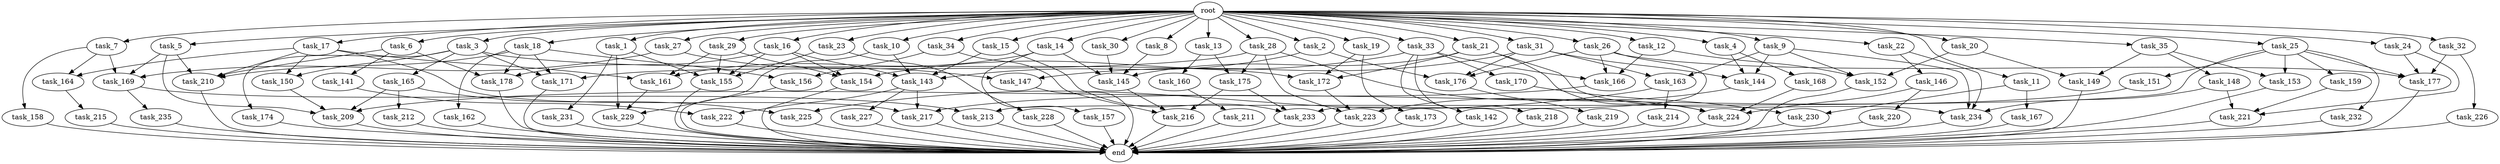 digraph G {
  root [size="0.000000"];
  task_1 [size="10.240000"];
  task_2 [size="10.240000"];
  task_3 [size="10.240000"];
  task_4 [size="10.240000"];
  task_5 [size="10.240000"];
  task_6 [size="10.240000"];
  task_7 [size="10.240000"];
  task_8 [size="10.240000"];
  task_9 [size="10.240000"];
  task_10 [size="10.240000"];
  task_11 [size="10.240000"];
  task_12 [size="10.240000"];
  task_13 [size="10.240000"];
  task_14 [size="10.240000"];
  task_15 [size="10.240000"];
  task_16 [size="10.240000"];
  task_17 [size="10.240000"];
  task_18 [size="10.240000"];
  task_19 [size="10.240000"];
  task_20 [size="10.240000"];
  task_21 [size="10.240000"];
  task_22 [size="10.240000"];
  task_23 [size="10.240000"];
  task_24 [size="10.240000"];
  task_25 [size="10.240000"];
  task_26 [size="10.240000"];
  task_27 [size="10.240000"];
  task_28 [size="10.240000"];
  task_29 [size="10.240000"];
  task_30 [size="10.240000"];
  task_31 [size="10.240000"];
  task_32 [size="10.240000"];
  task_33 [size="10.240000"];
  task_34 [size="10.240000"];
  task_35 [size="10.240000"];
  task_141 [size="343597383.680000"];
  task_142 [size="2147483648.000000"];
  task_143 [size="8761733283.840000"];
  task_144 [size="7645041786.880000"];
  task_145 [size="14345190768.639999"];
  task_146 [size="5497558138.880000"];
  task_147 [size="11166914969.600000"];
  task_148 [size="2147483648.000000"];
  task_149 [size="7645041786.880000"];
  task_150 [size="7301444403.200000"];
  task_151 [size="6957847019.520000"];
  task_152 [size="12799002542.080000"];
  task_153 [size="9105330667.520000"];
  task_154 [size="2834678415.360000"];
  task_155 [size="2233382993.920000"];
  task_156 [size="8589934592.000000"];
  task_157 [size="2147483648.000000"];
  task_158 [size="343597383.680000"];
  task_159 [size="6957847019.520000"];
  task_160 [size="3092376453.120000"];
  task_161 [size="9448928051.200001"];
  task_162 [size="3092376453.120000"];
  task_163 [size="7301444403.200000"];
  task_164 [size="7301444403.200000"];
  task_165 [size="343597383.680000"];
  task_166 [size="9448928051.200001"];
  task_167 [size="5497558138.880000"];
  task_168 [size="343597383.680000"];
  task_169 [size="10050223472.639999"];
  task_170 [size="2147483648.000000"];
  task_171 [size="4810363371.520000"];
  task_172 [size="10393820856.320000"];
  task_173 [size="3092376453.120000"];
  task_174 [size="343597383.680000"];
  task_175 [size="4466765987.840000"];
  task_176 [size="12799002542.080000"];
  task_177 [size="20100446945.279999"];
  task_178 [size="3779571220.480000"];
  task_209 [size="12713103196.160000"];
  task_210 [size="15891378995.200001"];
  task_211 [size="8589934592.000000"];
  task_212 [size="5497558138.880000"];
  task_213 [size="12455405158.400000"];
  task_214 [size="343597383.680000"];
  task_215 [size="5497558138.880000"];
  task_216 [size="19413252177.920002"];
  task_217 [size="14259291422.720001"];
  task_218 [size="2147483648.000000"];
  task_219 [size="4209067950.080000"];
  task_220 [size="1374389534.720000"];
  task_221 [size="13915694039.040001"];
  task_222 [size="11166914969.600000"];
  task_223 [size="6957847019.520000"];
  task_224 [size="13915694039.040001"];
  task_225 [size="5841155522.560000"];
  task_226 [size="8589934592.000000"];
  task_227 [size="6957847019.520000"];
  task_228 [size="773094113.280000"];
  task_229 [size="3693671874.560000"];
  task_230 [size="6270652252.160000"];
  task_231 [size="773094113.280000"];
  task_232 [size="6957847019.520000"];
  task_233 [size="8074538516.480000"];
  task_234 [size="18296560680.959999"];
  task_235 [size="5497558138.880000"];
  end [size="0.000000"];

  root -> task_1 [size="1.000000"];
  root -> task_2 [size="1.000000"];
  root -> task_3 [size="1.000000"];
  root -> task_4 [size="1.000000"];
  root -> task_5 [size="1.000000"];
  root -> task_6 [size="1.000000"];
  root -> task_7 [size="1.000000"];
  root -> task_8 [size="1.000000"];
  root -> task_9 [size="1.000000"];
  root -> task_10 [size="1.000000"];
  root -> task_11 [size="1.000000"];
  root -> task_12 [size="1.000000"];
  root -> task_13 [size="1.000000"];
  root -> task_14 [size="1.000000"];
  root -> task_15 [size="1.000000"];
  root -> task_16 [size="1.000000"];
  root -> task_17 [size="1.000000"];
  root -> task_18 [size="1.000000"];
  root -> task_19 [size="1.000000"];
  root -> task_20 [size="1.000000"];
  root -> task_21 [size="1.000000"];
  root -> task_22 [size="1.000000"];
  root -> task_23 [size="1.000000"];
  root -> task_24 [size="1.000000"];
  root -> task_25 [size="1.000000"];
  root -> task_26 [size="1.000000"];
  root -> task_27 [size="1.000000"];
  root -> task_28 [size="1.000000"];
  root -> task_29 [size="1.000000"];
  root -> task_30 [size="1.000000"];
  root -> task_31 [size="1.000000"];
  root -> task_32 [size="1.000000"];
  root -> task_33 [size="1.000000"];
  root -> task_34 [size="1.000000"];
  root -> task_35 [size="1.000000"];
  task_1 -> task_155 [size="75497472.000000"];
  task_1 -> task_229 [size="75497472.000000"];
  task_1 -> task_231 [size="75497472.000000"];
  task_2 -> task_143 [size="536870912.000000"];
  task_2 -> task_176 [size="536870912.000000"];
  task_3 -> task_150 [size="33554432.000000"];
  task_3 -> task_165 [size="33554432.000000"];
  task_3 -> task_171 [size="33554432.000000"];
  task_3 -> task_172 [size="33554432.000000"];
  task_3 -> task_174 [size="33554432.000000"];
  task_4 -> task_144 [size="33554432.000000"];
  task_4 -> task_168 [size="33554432.000000"];
  task_5 -> task_169 [size="536870912.000000"];
  task_5 -> task_209 [size="536870912.000000"];
  task_5 -> task_210 [size="536870912.000000"];
  task_6 -> task_141 [size="33554432.000000"];
  task_6 -> task_178 [size="33554432.000000"];
  task_6 -> task_210 [size="33554432.000000"];
  task_7 -> task_158 [size="33554432.000000"];
  task_7 -> task_164 [size="33554432.000000"];
  task_7 -> task_169 [size="33554432.000000"];
  task_8 -> task_145 [size="301989888.000000"];
  task_9 -> task_144 [size="33554432.000000"];
  task_9 -> task_152 [size="33554432.000000"];
  task_9 -> task_163 [size="33554432.000000"];
  task_9 -> task_234 [size="33554432.000000"];
  task_10 -> task_143 [size="209715200.000000"];
  task_10 -> task_229 [size="209715200.000000"];
  task_11 -> task_167 [size="536870912.000000"];
  task_11 -> task_230 [size="536870912.000000"];
  task_12 -> task_152 [size="679477248.000000"];
  task_12 -> task_166 [size="679477248.000000"];
  task_13 -> task_160 [size="301989888.000000"];
  task_13 -> task_175 [size="301989888.000000"];
  task_14 -> task_145 [size="209715200.000000"];
  task_14 -> task_157 [size="209715200.000000"];
  task_14 -> task_161 [size="209715200.000000"];
  task_15 -> task_143 [size="75497472.000000"];
  task_15 -> task_233 [size="75497472.000000"];
  task_16 -> task_143 [size="33554432.000000"];
  task_16 -> task_154 [size="33554432.000000"];
  task_16 -> task_155 [size="33554432.000000"];
  task_16 -> task_178 [size="33554432.000000"];
  task_17 -> task_150 [size="679477248.000000"];
  task_17 -> task_161 [size="679477248.000000"];
  task_17 -> task_164 [size="679477248.000000"];
  task_17 -> task_210 [size="679477248.000000"];
  task_17 -> task_217 [size="679477248.000000"];
  task_18 -> task_156 [size="301989888.000000"];
  task_18 -> task_162 [size="301989888.000000"];
  task_18 -> task_171 [size="301989888.000000"];
  task_18 -> task_178 [size="301989888.000000"];
  task_18 -> task_210 [size="301989888.000000"];
  task_19 -> task_172 [size="301989888.000000"];
  task_19 -> task_173 [size="301989888.000000"];
  task_20 -> task_149 [size="536870912.000000"];
  task_20 -> task_152 [size="536870912.000000"];
  task_21 -> task_145 [size="679477248.000000"];
  task_21 -> task_172 [size="679477248.000000"];
  task_21 -> task_224 [size="679477248.000000"];
  task_21 -> task_234 [size="679477248.000000"];
  task_22 -> task_146 [size="536870912.000000"];
  task_22 -> task_234 [size="536870912.000000"];
  task_23 -> task_155 [size="75497472.000000"];
  task_23 -> task_228 [size="75497472.000000"];
  task_24 -> task_177 [size="411041792.000000"];
  task_24 -> task_221 [size="411041792.000000"];
  task_25 -> task_151 [size="679477248.000000"];
  task_25 -> task_153 [size="679477248.000000"];
  task_25 -> task_159 [size="679477248.000000"];
  task_25 -> task_177 [size="679477248.000000"];
  task_25 -> task_213 [size="679477248.000000"];
  task_25 -> task_232 [size="679477248.000000"];
  task_26 -> task_166 [size="33554432.000000"];
  task_26 -> task_176 [size="33554432.000000"];
  task_26 -> task_177 [size="33554432.000000"];
  task_26 -> task_233 [size="33554432.000000"];
  task_27 -> task_147 [size="411041792.000000"];
  task_27 -> task_169 [size="411041792.000000"];
  task_28 -> task_171 [size="134217728.000000"];
  task_28 -> task_175 [size="134217728.000000"];
  task_28 -> task_223 [size="134217728.000000"];
  task_28 -> task_224 [size="134217728.000000"];
  task_29 -> task_154 [size="33554432.000000"];
  task_29 -> task_155 [size="33554432.000000"];
  task_29 -> task_161 [size="33554432.000000"];
  task_30 -> task_145 [size="209715200.000000"];
  task_31 -> task_144 [size="679477248.000000"];
  task_31 -> task_147 [size="679477248.000000"];
  task_31 -> task_163 [size="679477248.000000"];
  task_31 -> task_176 [size="679477248.000000"];
  task_32 -> task_177 [size="838860800.000000"];
  task_32 -> task_226 [size="838860800.000000"];
  task_33 -> task_142 [size="209715200.000000"];
  task_33 -> task_154 [size="209715200.000000"];
  task_33 -> task_166 [size="209715200.000000"];
  task_33 -> task_170 [size="209715200.000000"];
  task_33 -> task_218 [size="209715200.000000"];
  task_34 -> task_156 [size="536870912.000000"];
  task_34 -> task_216 [size="536870912.000000"];
  task_35 -> task_148 [size="209715200.000000"];
  task_35 -> task_149 [size="209715200.000000"];
  task_35 -> task_153 [size="209715200.000000"];
  task_141 -> task_222 [size="411041792.000000"];
  task_142 -> end [size="1.000000"];
  task_143 -> task_217 [size="679477248.000000"];
  task_143 -> task_222 [size="679477248.000000"];
  task_143 -> task_227 [size="679477248.000000"];
  task_144 -> task_223 [size="134217728.000000"];
  task_145 -> task_216 [size="679477248.000000"];
  task_146 -> task_220 [size="134217728.000000"];
  task_146 -> task_224 [size="134217728.000000"];
  task_147 -> end [size="1.000000"];
  task_148 -> task_221 [size="536870912.000000"];
  task_148 -> task_234 [size="536870912.000000"];
  task_149 -> end [size="1.000000"];
  task_150 -> task_209 [size="33554432.000000"];
  task_151 -> task_217 [size="33554432.000000"];
  task_152 -> end [size="1.000000"];
  task_153 -> end [size="1.000000"];
  task_154 -> end [size="1.000000"];
  task_155 -> end [size="1.000000"];
  task_156 -> end [size="1.000000"];
  task_157 -> end [size="1.000000"];
  task_158 -> end [size="1.000000"];
  task_159 -> task_221 [size="411041792.000000"];
  task_160 -> task_211 [size="838860800.000000"];
  task_161 -> task_229 [size="75497472.000000"];
  task_162 -> end [size="1.000000"];
  task_163 -> task_214 [size="33554432.000000"];
  task_163 -> task_225 [size="33554432.000000"];
  task_164 -> task_215 [size="536870912.000000"];
  task_165 -> task_209 [size="536870912.000000"];
  task_165 -> task_212 [size="536870912.000000"];
  task_165 -> task_225 [size="536870912.000000"];
  task_166 -> task_209 [size="134217728.000000"];
  task_167 -> end [size="1.000000"];
  task_168 -> task_224 [size="411041792.000000"];
  task_169 -> task_213 [size="536870912.000000"];
  task_169 -> task_235 [size="536870912.000000"];
  task_170 -> task_230 [size="75497472.000000"];
  task_171 -> end [size="1.000000"];
  task_172 -> task_223 [size="411041792.000000"];
  task_173 -> end [size="1.000000"];
  task_174 -> end [size="1.000000"];
  task_175 -> task_216 [size="679477248.000000"];
  task_175 -> task_233 [size="679477248.000000"];
  task_176 -> task_219 [size="411041792.000000"];
  task_177 -> end [size="1.000000"];
  task_178 -> end [size="1.000000"];
  task_209 -> end [size="1.000000"];
  task_210 -> end [size="1.000000"];
  task_211 -> end [size="1.000000"];
  task_212 -> end [size="1.000000"];
  task_213 -> end [size="1.000000"];
  task_214 -> end [size="1.000000"];
  task_215 -> end [size="1.000000"];
  task_216 -> end [size="1.000000"];
  task_217 -> end [size="1.000000"];
  task_218 -> end [size="1.000000"];
  task_219 -> end [size="1.000000"];
  task_220 -> end [size="1.000000"];
  task_221 -> end [size="1.000000"];
  task_222 -> end [size="1.000000"];
  task_223 -> end [size="1.000000"];
  task_224 -> end [size="1.000000"];
  task_225 -> end [size="1.000000"];
  task_226 -> end [size="1.000000"];
  task_227 -> end [size="1.000000"];
  task_228 -> end [size="1.000000"];
  task_229 -> end [size="1.000000"];
  task_230 -> end [size="1.000000"];
  task_231 -> end [size="1.000000"];
  task_232 -> end [size="1.000000"];
  task_233 -> end [size="1.000000"];
  task_234 -> end [size="1.000000"];
  task_235 -> end [size="1.000000"];
}
